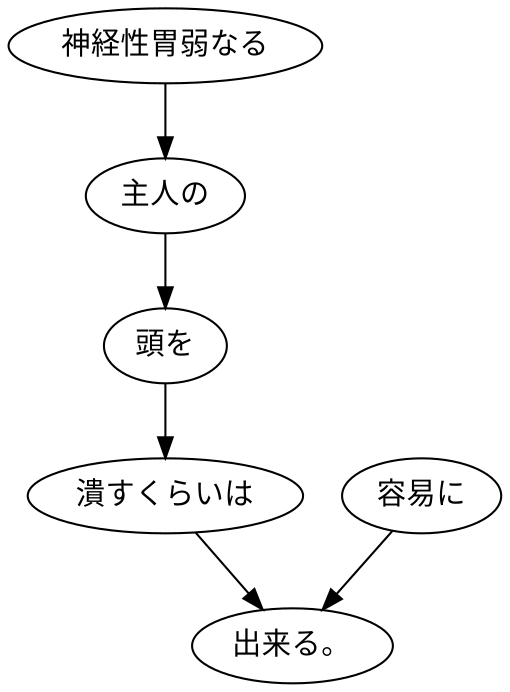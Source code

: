digraph graph5056 {
	node0 [label="神経性胃弱なる"];
	node1 [label="主人の"];
	node2 [label="頭を"];
	node3 [label="潰すくらいは"];
	node4 [label="容易に"];
	node5 [label="出来る。"];
	node0 -> node1;
	node1 -> node2;
	node2 -> node3;
	node3 -> node5;
	node4 -> node5;
}
